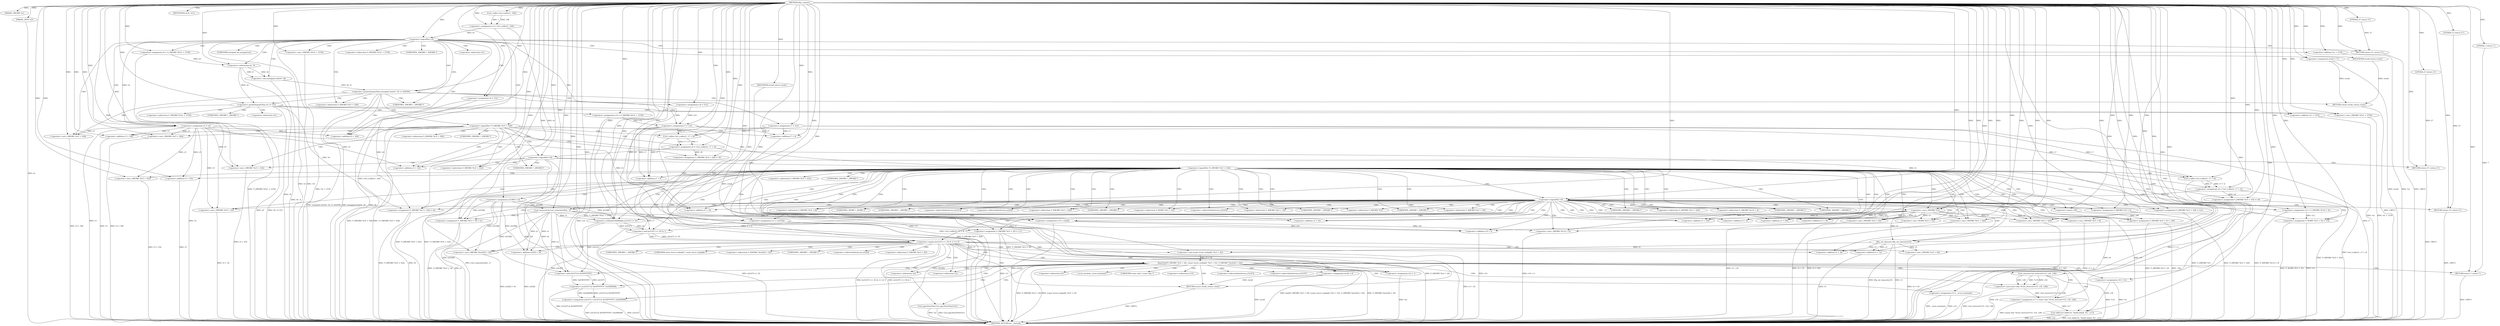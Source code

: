 digraph tftp_connect {  
"1000116" [label = "(METHOD,tftp_connect)" ]
"1000419" [label = "(METHOD_RETURN,int __fastcall)" ]
"1000117" [label = "(PARAM,_DWORD *a1)" ]
"1000118" [label = "(PARAM,_BYTE *a2)" ]
"1000135" [label = "(<operator>.assignment,v4 = Curl_ccalloc(1, 336))" ]
"1000137" [label = "(Curl_ccalloc,Curl_ccalloc(1, 336))" ]
"1000140" [label = "(<operator>.assignment,a1[188] = v4)" ]
"1000146" [label = "(<operator>.logicalNot,!v4)" ]
"1000148" [label = "(RETURN,return 27;,return 27;)" ]
"1000149" [label = "(LITERAL,27,return 27;)" ]
"1000150" [label = "(<operator>.assignment,v5 = v4)" ]
"1000153" [label = "(<operator>.assignment,v6 = *(_DWORD *)(*a1 + 1576))" ]
"1000156" [label = "(<operator>.cast,(_DWORD *)(*a1 + 1576))" ]
"1000158" [label = "(<operator>.addition,*a1 + 1576)" ]
"1000163" [label = "(IDENTIFIER,v6,if ( v6 ))" ]
"1000165" [label = "(<operator>.assignment,result = 71)" ]
"1000169" [label = "(<operator>.greaterEqualsThan,(unsigned int)(v6 - 8) >= 0xFFB1)" ]
"1000170" [label = "(<operator>.cast,(unsigned int)(v6 - 8))" ]
"1000172" [label = "(<operator>.subtraction,v6 - 8)" ]
"1000176" [label = "(RETURN,return result;,return result;)" ]
"1000177" [label = "(IDENTIFIER,result,return result;)" ]
"1000178" [label = "(<operator>.assignment,v14 = 512)" ]
"1000182" [label = "(<operator>.greaterEqualsThan,v6 >= 512)" ]
"1000185" [label = "(<operator>.assignment,v14 = *(_DWORD *)(*a1 + 1576))" ]
"1000188" [label = "(<operator>.cast,(_DWORD *)(*a1 + 1576))" ]
"1000190" [label = "(<operator>.addition,*a1 + 1576)" ]
"1000194" [label = "(<operator>.assignment,v7 = v14)" ]
"1000199" [label = "(<operator>.assignment,v6 = 512)" ]
"1000202" [label = "(<operator>.assignment,v7 = 512)" ]
"1000206" [label = "(<operator>.logicalNot,!*(_DWORD *)(v5 + 328))" ]
"1000208" [label = "(<operator>.cast,(_DWORD *)(v5 + 328))" ]
"1000210" [label = "(<operator>.addition,v5 + 328)" ]
"1000214" [label = "(<operator>.assignment,v8 = Curl_ccalloc(1, v7 + 4))" ]
"1000216" [label = "(Curl_ccalloc,Curl_ccalloc(1, v7 + 4))" ]
"1000218" [label = "(<operator>.addition,v7 + 4)" ]
"1000221" [label = "(<operator>.assignment,*(_DWORD *)(v5 + 328) = v8)" ]
"1000223" [label = "(<operator>.cast,(_DWORD *)(v5 + 328))" ]
"1000225" [label = "(<operator>.addition,v5 + 328)" ]
"1000230" [label = "(<operator>.logicalNot,!v8)" ]
"1000232" [label = "(RETURN,return 27;,return 27;)" ]
"1000233" [label = "(LITERAL,27,return 27;)" ]
"1000235" [label = "(<operator>.logicalNot,!*(_DWORD *)(v5 + 332))" ]
"1000237" [label = "(<operator>.cast,(_DWORD *)(v5 + 332))" ]
"1000239" [label = "(<operator>.addition,v5 + 332)" ]
"1000243" [label = "(<operator>.assignment,v9 = Curl_ccalloc(1, v7 + 4))" ]
"1000245" [label = "(Curl_ccalloc,Curl_ccalloc(1, v7 + 4))" ]
"1000247" [label = "(<operator>.addition,v7 + 4)" ]
"1000250" [label = "(<operator>.assignment,*(_DWORD *)(v5 + 332) = v9)" ]
"1000252" [label = "(<operator>.cast,(_DWORD *)(v5 + 332))" ]
"1000254" [label = "(<operator>.addition,v5 + 332)" ]
"1000259" [label = "(<operator>.logicalNot,!v9)" ]
"1000261" [label = "(RETURN,return 27;,return 27;)" ]
"1000262" [label = "(LITERAL,27,return 27;)" ]
"1000263" [label = "(Curl_conncontrol,Curl_conncontrol(a1, 1))" ]
"1000266" [label = "(<operator>.assignment,v10 = a1[20])" ]
"1000271" [label = "(<operator>.assignment,v11 = a1[105])" ]
"1000276" [label = "(<operator>.assignment,*(_DWORD *)(v5 + 16) = a1)" ]
"1000278" [label = "(<operator>.cast,(_DWORD *)(v5 + 16))" ]
"1000280" [label = "(<operator>.addition,v5 + 16)" ]
"1000284" [label = "(<operator>.assignment,*(_DWORD *)v5 = 0)" ]
"1000286" [label = "(<operator>.cast,(_DWORD *)v5)" ]
"1000290" [label = "(<operator>.assignment,*(_DWORD *)(v5 + 20) = v11)" ]
"1000292" [label = "(<operator>.cast,(_DWORD *)(v5 + 20))" ]
"1000294" [label = "(<operator>.addition,v5 + 20)" ]
"1000298" [label = "(<operator>.assignment,*(_DWORD *)(v5 + 324) = v6)" ]
"1000300" [label = "(<operator>.cast,(_DWORD *)(v5 + 324))" ]
"1000302" [label = "(<operator>.addition,v5 + 324)" ]
"1000306" [label = "(<operator>.assignment,*(_DWORD *)(v5 + 8) = -100)" ]
"1000308" [label = "(<operator>.cast,(_DWORD *)(v5 + 8))" ]
"1000310" [label = "(<operator>.addition,v5 + 8)" ]
"1000313" [label = "(<operator>.minus,-100)" ]
"1000315" [label = "(<operator>.assignment,v12 = *(_DWORD *)(v10 + 4))" ]
"1000318" [label = "(<operator>.cast,(_DWORD *)(v10 + 4))" ]
"1000320" [label = "(<operator>.addition,v10 + 4)" ]
"1000323" [label = "(<operator>.assignment,*(_DWORD *)(v5 + 320) = 512)" ]
"1000325" [label = "(<operator>.cast,(_DWORD *)(v5 + 320))" ]
"1000327" [label = "(<operator>.addition,v5 + 320)" ]
"1000331" [label = "(<operator>.assignment,*(_WORD *)(v5 + 52) = v12)" ]
"1000333" [label = "(<operator>.cast,(_WORD *)(v5 + 52))" ]
"1000335" [label = "(<operator>.addition,v5 + 52)" ]
"1000339" [label = "(tftp_set_timeouts,tftp_set_timeouts(v5))" ]
"1000342" [label = "(<operator>.equals,((a1[147] >> 25) & 1) == 0)" ]
"1000343" [label = "(<operator>.and,(a1[147] >> 25) & 1)" ]
"1000344" [label = "(<operator>.arithmeticShiftRight,a1[147] >> 25)" ]
"1000353" [label = "(bind,bind(*(_DWORD *)(v5 + 20), (const struct sockaddr *)(v5 + 52), *(_DWORD *)(a1[20] + 16)))" ]
"1000355" [label = "(<operator>.cast,(_DWORD *)(v5 + 20))" ]
"1000357" [label = "(<operator>.addition,v5 + 20)" ]
"1000360" [label = "(<operator>.cast,(const struct sockaddr *)(v5 + 52))" ]
"1000362" [label = "(<operator>.addition,v5 + 52)" ]
"1000366" [label = "(<operator>.cast,(_DWORD *)(a1[20] + 16))" ]
"1000368" [label = "(<operator>.addition,a1[20] + 16)" ]
"1000374" [label = "(<operator>.assignment,v16 = *a1)" ]
"1000378" [label = "(<operator>.assignment,v15 = _errno_location())" ]
"1000381" [label = "(<operator>.assignment,v17 = (const char *)Curl_strerror(*v15, v18, 128))" ]
"1000383" [label = "(<operator>.cast,(const char *)Curl_strerror(*v15, v18, 128))" ]
"1000385" [label = "(Curl_strerror,Curl_strerror(*v15, v18, 128))" ]
"1000390" [label = "(Curl_failf,Curl_failf(v16, \"bind() failed; %s\", v17))" ]
"1000394" [label = "(RETURN,return 7;,return 7;)" ]
"1000395" [label = "(LITERAL,7,return 7;)" ]
"1000396" [label = "(<operator>.assignment,a1[147] = a1[147] & 0xFDFFFFFF | 0x2000000)" ]
"1000400" [label = "(<operator>.or,a1[147] & 0xFDFFFFFF | 0x2000000)" ]
"1000401" [label = "(<operator>.and,a1[147] & 0xFDFFFFFF)" ]
"1000407" [label = "(Curl_pgrsStartNow,Curl_pgrsStartNow(*a1))" ]
"1000410" [label = "(<operator>.assignment,result = 0)" ]
"1000413" [label = "(<operator>.assignment,*a2 = 1)" ]
"1000417" [label = "(RETURN,return result;,return result;)" ]
"1000418" [label = "(IDENTIFIER,result,return result;)" ]
"1000155" [label = "(<operator>.indirection,*(_DWORD *)(*a1 + 1576))" ]
"1000157" [label = "(UNKNOWN,_DWORD *,_DWORD *)" ]
"1000159" [label = "(<operator>.indirection,*a1)" ]
"1000171" [label = "(UNKNOWN,unsigned int,unsigned int)" ]
"1000187" [label = "(<operator>.indirection,*(_DWORD *)(*a1 + 1576))" ]
"1000189" [label = "(UNKNOWN,_DWORD *,_DWORD *)" ]
"1000191" [label = "(<operator>.indirection,*a1)" ]
"1000207" [label = "(<operator>.indirection,*(_DWORD *)(v5 + 328))" ]
"1000209" [label = "(UNKNOWN,_DWORD *,_DWORD *)" ]
"1000222" [label = "(<operator>.indirection,*(_DWORD *)(v5 + 328))" ]
"1000224" [label = "(UNKNOWN,_DWORD *,_DWORD *)" ]
"1000236" [label = "(<operator>.indirection,*(_DWORD *)(v5 + 332))" ]
"1000238" [label = "(UNKNOWN,_DWORD *,_DWORD *)" ]
"1000251" [label = "(<operator>.indirection,*(_DWORD *)(v5 + 332))" ]
"1000253" [label = "(UNKNOWN,_DWORD *,_DWORD *)" ]
"1000268" [label = "(<operator>.indirectIndexAccess,a1[20])" ]
"1000273" [label = "(<operator>.indirectIndexAccess,a1[105])" ]
"1000277" [label = "(<operator>.indirection,*(_DWORD *)(v5 + 16))" ]
"1000279" [label = "(UNKNOWN,_DWORD *,_DWORD *)" ]
"1000285" [label = "(<operator>.indirection,*(_DWORD *)v5)" ]
"1000287" [label = "(UNKNOWN,_DWORD *,_DWORD *)" ]
"1000291" [label = "(<operator>.indirection,*(_DWORD *)(v5 + 20))" ]
"1000293" [label = "(UNKNOWN,_DWORD *,_DWORD *)" ]
"1000299" [label = "(<operator>.indirection,*(_DWORD *)(v5 + 324))" ]
"1000301" [label = "(UNKNOWN,_DWORD *,_DWORD *)" ]
"1000307" [label = "(<operator>.indirection,*(_DWORD *)(v5 + 8))" ]
"1000309" [label = "(UNKNOWN,_DWORD *,_DWORD *)" ]
"1000317" [label = "(<operator>.indirection,*(_DWORD *)(v10 + 4))" ]
"1000319" [label = "(UNKNOWN,_DWORD *,_DWORD *)" ]
"1000324" [label = "(<operator>.indirection,*(_DWORD *)(v5 + 320))" ]
"1000326" [label = "(UNKNOWN,_DWORD *,_DWORD *)" ]
"1000332" [label = "(<operator>.indirection,*(_WORD *)(v5 + 52))" ]
"1000334" [label = "(UNKNOWN,_WORD *,_WORD *)" ]
"1000345" [label = "(<operator>.indirectIndexAccess,a1[147])" ]
"1000354" [label = "(<operator>.indirection,*(_DWORD *)(v5 + 20))" ]
"1000356" [label = "(UNKNOWN,_DWORD *,_DWORD *)" ]
"1000361" [label = "(UNKNOWN,const struct sockaddr *,const struct sockaddr *)" ]
"1000365" [label = "(<operator>.indirection,*(_DWORD *)(a1[20] + 16))" ]
"1000367" [label = "(UNKNOWN,_DWORD *,_DWORD *)" ]
"1000369" [label = "(<operator>.indirectIndexAccess,a1[20])" ]
"1000376" [label = "(<operator>.indirection,*a1)" ]
"1000380" [label = "(_errno_location,_errno_location())" ]
"1000384" [label = "(UNKNOWN,const char *,const char *)" ]
"1000386" [label = "(<operator>.indirection,*v15)" ]
"1000397" [label = "(<operator>.indirectIndexAccess,a1[147])" ]
"1000402" [label = "(<operator>.indirectIndexAccess,a1[147])" ]
"1000408" [label = "(<operator>.indirection,*a1)" ]
"1000414" [label = "(<operator>.indirection,*a2)" ]
  "1000148" -> "1000419"  [ label = "DDG: <RET>"] 
  "1000417" -> "1000419"  [ label = "DDG: <RET>"] 
  "1000259" -> "1000419"  [ label = "DDG: v9"] 
  "1000325" -> "1000419"  [ label = "DDG: v5 + 320"] 
  "1000292" -> "1000419"  [ label = "DDG: v5 + 20"] 
  "1000216" -> "1000419"  [ label = "DDG: v7 + 4"] 
  "1000342" -> "1000419"  [ label = "DDG: ((a1[147] >> 25) & 1) == 0"] 
  "1000199" -> "1000419"  [ label = "DDG: v6"] 
  "1000190" -> "1000419"  [ label = "DDG: *a1"] 
  "1000407" -> "1000419"  [ label = "DDG: Curl_pgrsStartNow(*a1)"] 
  "1000333" -> "1000419"  [ label = "DDG: v5 + 52"] 
  "1000306" -> "1000419"  [ label = "DDG: *(_DWORD *)(v5 + 8)"] 
  "1000202" -> "1000419"  [ label = "DDG: v7"] 
  "1000237" -> "1000419"  [ label = "DDG: v5 + 332"] 
  "1000165" -> "1000419"  [ label = "DDG: result"] 
  "1000343" -> "1000419"  [ label = "DDG: a1[147] >> 25"] 
  "1000259" -> "1000419"  [ label = "DDG: !v9"] 
  "1000353" -> "1000419"  [ label = "DDG: bind(*(_DWORD *)(v5 + 20), (const struct sockaddr *)(v5 + 52), *(_DWORD *)(a1[20] + 16))"] 
  "1000320" -> "1000419"  [ label = "DDG: v10"] 
  "1000118" -> "1000419"  [ label = "DDG: a2"] 
  "1000230" -> "1000419"  [ label = "DDG: !v8"] 
  "1000400" -> "1000419"  [ label = "DDG: a1[147] & 0xFDFFFFFF"] 
  "1000306" -> "1000419"  [ label = "DDG: -100"] 
  "1000390" -> "1000419"  [ label = "DDG: v17"] 
  "1000368" -> "1000419"  [ label = "DDG: a1[20]"] 
  "1000378" -> "1000419"  [ label = "DDG: _errno_location()"] 
  "1000150" -> "1000419"  [ label = "DDG: v4"] 
  "1000135" -> "1000419"  [ label = "DDG: Curl_ccalloc(1, 336)"] 
  "1000276" -> "1000419"  [ label = "DDG: a1"] 
  "1000374" -> "1000419"  [ label = "DDG: *a1"] 
  "1000318" -> "1000419"  [ label = "DDG: v10 + 4"] 
  "1000390" -> "1000419"  [ label = "DDG: v16"] 
  "1000396" -> "1000419"  [ label = "DDG: a1[147] & 0xFDFFFFFF | 0x2000000"] 
  "1000225" -> "1000419"  [ label = "DDG: v5"] 
  "1000366" -> "1000419"  [ label = "DDG: a1[20] + 16"] 
  "1000300" -> "1000419"  [ label = "DDG: v5 + 324"] 
  "1000266" -> "1000419"  [ label = "DDG: a1[20]"] 
  "1000182" -> "1000419"  [ label = "DDG: v6"] 
  "1000353" -> "1000419"  [ label = "DDG: *(_DWORD *)(a1[20] + 16)"] 
  "1000344" -> "1000419"  [ label = "DDG: a1[147]"] 
  "1000182" -> "1000419"  [ label = "DDG: v6 >= 512"] 
  "1000308" -> "1000419"  [ label = "DDG: v5 + 8"] 
  "1000146" -> "1000419"  [ label = "DDG: v4"] 
  "1000235" -> "1000419"  [ label = "DDG: *(_DWORD *)(v5 + 332)"] 
  "1000153" -> "1000419"  [ label = "DDG: *(_DWORD *)(*a1 + 1576)"] 
  "1000156" -> "1000419"  [ label = "DDG: *a1 + 1576"] 
  "1000245" -> "1000419"  [ label = "DDG: v7 + 4"] 
  "1000188" -> "1000419"  [ label = "DDG: *a1 + 1576"] 
  "1000276" -> "1000419"  [ label = "DDG: *(_DWORD *)(v5 + 16)"] 
  "1000383" -> "1000419"  [ label = "DDG: Curl_strerror(*v15, v18, 128)"] 
  "1000263" -> "1000419"  [ label = "DDG: Curl_conncontrol(a1, 1)"] 
  "1000158" -> "1000419"  [ label = "DDG: *a1"] 
  "1000254" -> "1000419"  [ label = "DDG: v5"] 
  "1000206" -> "1000419"  [ label = "DDG: *(_DWORD *)(v5 + 328)"] 
  "1000221" -> "1000419"  [ label = "DDG: *(_DWORD *)(v5 + 328)"] 
  "1000378" -> "1000419"  [ label = "DDG: v15"] 
  "1000247" -> "1000419"  [ label = "DDG: v7"] 
  "1000342" -> "1000419"  [ label = "DDG: (a1[147] >> 25) & 1"] 
  "1000169" -> "1000419"  [ label = "DDG: (unsigned int)(v6 - 8)"] 
  "1000223" -> "1000419"  [ label = "DDG: v5 + 328"] 
  "1000290" -> "1000419"  [ label = "DDG: *(_DWORD *)(v5 + 20)"] 
  "1000230" -> "1000419"  [ label = "DDG: v8"] 
  "1000315" -> "1000419"  [ label = "DDG: *(_DWORD *)(v10 + 4)"] 
  "1000331" -> "1000419"  [ label = "DDG: *(_WORD *)(v5 + 52)"] 
  "1000410" -> "1000419"  [ label = "DDG: result"] 
  "1000407" -> "1000419"  [ label = "DDG: *a1"] 
  "1000385" -> "1000419"  [ label = "DDG: v18"] 
  "1000140" -> "1000419"  [ label = "DDG: a1[188]"] 
  "1000278" -> "1000419"  [ label = "DDG: v5 + 16"] 
  "1000206" -> "1000419"  [ label = "DDG: !*(_DWORD *)(v5 + 328)"] 
  "1000185" -> "1000419"  [ label = "DDG: *(_DWORD *)(*a1 + 1576)"] 
  "1000271" -> "1000419"  [ label = "DDG: a1[105]"] 
  "1000194" -> "1000419"  [ label = "DDG: v14"] 
  "1000298" -> "1000419"  [ label = "DDG: *(_DWORD *)(v5 + 324)"] 
  "1000169" -> "1000419"  [ label = "DDG: (unsigned int)(v6 - 8) >= 0xFFB1"] 
  "1000339" -> "1000419"  [ label = "DDG: tftp_set_timeouts(v5)"] 
  "1000353" -> "1000419"  [ label = "DDG: *(_DWORD *)(v5 + 20)"] 
  "1000362" -> "1000419"  [ label = "DDG: v5"] 
  "1000214" -> "1000419"  [ label = "DDG: Curl_ccalloc(1, v7 + 4)"] 
  "1000396" -> "1000419"  [ label = "DDG: a1[147]"] 
  "1000381" -> "1000419"  [ label = "DDG: (const char *)Curl_strerror(*v15, v18, 128)"] 
  "1000355" -> "1000419"  [ label = "DDG: v5 + 20"] 
  "1000208" -> "1000419"  [ label = "DDG: v5 + 328"] 
  "1000298" -> "1000419"  [ label = "DDG: v6"] 
  "1000172" -> "1000419"  [ label = "DDG: v6"] 
  "1000339" -> "1000419"  [ label = "DDG: v5"] 
  "1000252" -> "1000419"  [ label = "DDG: v5 + 332"] 
  "1000194" -> "1000419"  [ label = "DDG: v7"] 
  "1000170" -> "1000419"  [ label = "DDG: v6 - 8"] 
  "1000290" -> "1000419"  [ label = "DDG: v11"] 
  "1000323" -> "1000419"  [ label = "DDG: *(_DWORD *)(v5 + 320)"] 
  "1000243" -> "1000419"  [ label = "DDG: Curl_ccalloc(1, v7 + 4)"] 
  "1000331" -> "1000419"  [ label = "DDG: v12"] 
  "1000146" -> "1000419"  [ label = "DDG: !v4"] 
  "1000360" -> "1000419"  [ label = "DDG: v5 + 52"] 
  "1000385" -> "1000419"  [ label = "DDG: *v15"] 
  "1000390" -> "1000419"  [ label = "DDG: Curl_failf(v16, \"bind() failed; %s\", v17)"] 
  "1000218" -> "1000419"  [ label = "DDG: v7"] 
  "1000150" -> "1000419"  [ label = "DDG: v5"] 
  "1000235" -> "1000419"  [ label = "DDG: !*(_DWORD *)(v5 + 332)"] 
  "1000284" -> "1000419"  [ label = "DDG: *(_DWORD *)v5"] 
  "1000250" -> "1000419"  [ label = "DDG: *(_DWORD *)(v5 + 332)"] 
  "1000413" -> "1000419"  [ label = "DDG: *a2"] 
  "1000353" -> "1000419"  [ label = "DDG: (const struct sockaddr *)(v5 + 52)"] 
  "1000261" -> "1000419"  [ label = "DDG: <RET>"] 
  "1000394" -> "1000419"  [ label = "DDG: <RET>"] 
  "1000232" -> "1000419"  [ label = "DDG: <RET>"] 
  "1000176" -> "1000419"  [ label = "DDG: <RET>"] 
  "1000116" -> "1000117"  [ label = "DDG: "] 
  "1000116" -> "1000118"  [ label = "DDG: "] 
  "1000137" -> "1000135"  [ label = "DDG: 1"] 
  "1000137" -> "1000135"  [ label = "DDG: 336"] 
  "1000116" -> "1000135"  [ label = "DDG: "] 
  "1000116" -> "1000137"  [ label = "DDG: "] 
  "1000135" -> "1000140"  [ label = "DDG: v4"] 
  "1000116" -> "1000140"  [ label = "DDG: "] 
  "1000116" -> "1000146"  [ label = "DDG: "] 
  "1000135" -> "1000146"  [ label = "DDG: v4"] 
  "1000149" -> "1000148"  [ label = "DDG: 27"] 
  "1000116" -> "1000148"  [ label = "DDG: "] 
  "1000116" -> "1000149"  [ label = "DDG: "] 
  "1000146" -> "1000150"  [ label = "DDG: v4"] 
  "1000116" -> "1000150"  [ label = "DDG: "] 
  "1000116" -> "1000153"  [ label = "DDG: "] 
  "1000116" -> "1000156"  [ label = "DDG: "] 
  "1000116" -> "1000158"  [ label = "DDG: "] 
  "1000116" -> "1000163"  [ label = "DDG: "] 
  "1000116" -> "1000165"  [ label = "DDG: "] 
  "1000170" -> "1000169"  [ label = "DDG: v6 - 8"] 
  "1000172" -> "1000170"  [ label = "DDG: v6"] 
  "1000172" -> "1000170"  [ label = "DDG: 8"] 
  "1000153" -> "1000172"  [ label = "DDG: v6"] 
  "1000116" -> "1000172"  [ label = "DDG: "] 
  "1000116" -> "1000169"  [ label = "DDG: "] 
  "1000177" -> "1000176"  [ label = "DDG: result"] 
  "1000165" -> "1000176"  [ label = "DDG: result"] 
  "1000116" -> "1000177"  [ label = "DDG: "] 
  "1000116" -> "1000178"  [ label = "DDG: "] 
  "1000172" -> "1000182"  [ label = "DDG: v6"] 
  "1000116" -> "1000182"  [ label = "DDG: "] 
  "1000116" -> "1000185"  [ label = "DDG: "] 
  "1000116" -> "1000188"  [ label = "DDG: "] 
  "1000116" -> "1000190"  [ label = "DDG: "] 
  "1000178" -> "1000194"  [ label = "DDG: v14"] 
  "1000185" -> "1000194"  [ label = "DDG: v14"] 
  "1000116" -> "1000194"  [ label = "DDG: "] 
  "1000116" -> "1000199"  [ label = "DDG: "] 
  "1000116" -> "1000202"  [ label = "DDG: "] 
  "1000150" -> "1000208"  [ label = "DDG: v5"] 
  "1000116" -> "1000208"  [ label = "DDG: "] 
  "1000150" -> "1000210"  [ label = "DDG: v5"] 
  "1000116" -> "1000210"  [ label = "DDG: "] 
  "1000216" -> "1000214"  [ label = "DDG: 1"] 
  "1000216" -> "1000214"  [ label = "DDG: v7 + 4"] 
  "1000116" -> "1000214"  [ label = "DDG: "] 
  "1000116" -> "1000216"  [ label = "DDG: "] 
  "1000202" -> "1000216"  [ label = "DDG: v7"] 
  "1000194" -> "1000216"  [ label = "DDG: v7"] 
  "1000202" -> "1000218"  [ label = "DDG: v7"] 
  "1000194" -> "1000218"  [ label = "DDG: v7"] 
  "1000116" -> "1000218"  [ label = "DDG: "] 
  "1000214" -> "1000221"  [ label = "DDG: v8"] 
  "1000116" -> "1000221"  [ label = "DDG: "] 
  "1000116" -> "1000223"  [ label = "DDG: "] 
  "1000150" -> "1000223"  [ label = "DDG: v5"] 
  "1000116" -> "1000225"  [ label = "DDG: "] 
  "1000150" -> "1000225"  [ label = "DDG: v5"] 
  "1000116" -> "1000230"  [ label = "DDG: "] 
  "1000214" -> "1000230"  [ label = "DDG: v8"] 
  "1000233" -> "1000232"  [ label = "DDG: 27"] 
  "1000116" -> "1000232"  [ label = "DDG: "] 
  "1000116" -> "1000233"  [ label = "DDG: "] 
  "1000116" -> "1000237"  [ label = "DDG: "] 
  "1000150" -> "1000237"  [ label = "DDG: v5"] 
  "1000116" -> "1000239"  [ label = "DDG: "] 
  "1000150" -> "1000239"  [ label = "DDG: v5"] 
  "1000245" -> "1000243"  [ label = "DDG: 1"] 
  "1000245" -> "1000243"  [ label = "DDG: v7 + 4"] 
  "1000116" -> "1000243"  [ label = "DDG: "] 
  "1000116" -> "1000245"  [ label = "DDG: "] 
  "1000202" -> "1000245"  [ label = "DDG: v7"] 
  "1000194" -> "1000245"  [ label = "DDG: v7"] 
  "1000202" -> "1000247"  [ label = "DDG: v7"] 
  "1000194" -> "1000247"  [ label = "DDG: v7"] 
  "1000116" -> "1000247"  [ label = "DDG: "] 
  "1000243" -> "1000250"  [ label = "DDG: v9"] 
  "1000116" -> "1000250"  [ label = "DDG: "] 
  "1000116" -> "1000252"  [ label = "DDG: "] 
  "1000150" -> "1000252"  [ label = "DDG: v5"] 
  "1000116" -> "1000254"  [ label = "DDG: "] 
  "1000150" -> "1000254"  [ label = "DDG: v5"] 
  "1000116" -> "1000259"  [ label = "DDG: "] 
  "1000243" -> "1000259"  [ label = "DDG: v9"] 
  "1000262" -> "1000261"  [ label = "DDG: 27"] 
  "1000116" -> "1000261"  [ label = "DDG: "] 
  "1000116" -> "1000262"  [ label = "DDG: "] 
  "1000140" -> "1000263"  [ label = "DDG: a1[188]"] 
  "1000116" -> "1000263"  [ label = "DDG: "] 
  "1000263" -> "1000266"  [ label = "DDG: a1"] 
  "1000116" -> "1000266"  [ label = "DDG: "] 
  "1000263" -> "1000271"  [ label = "DDG: a1"] 
  "1000116" -> "1000271"  [ label = "DDG: "] 
  "1000140" -> "1000276"  [ label = "DDG: a1[188]"] 
  "1000263" -> "1000276"  [ label = "DDG: a1"] 
  "1000116" -> "1000276"  [ label = "DDG: "] 
  "1000116" -> "1000278"  [ label = "DDG: "] 
  "1000150" -> "1000278"  [ label = "DDG: v5"] 
  "1000116" -> "1000280"  [ label = "DDG: "] 
  "1000150" -> "1000280"  [ label = "DDG: v5"] 
  "1000116" -> "1000284"  [ label = "DDG: "] 
  "1000116" -> "1000286"  [ label = "DDG: "] 
  "1000150" -> "1000286"  [ label = "DDG: v5"] 
  "1000271" -> "1000290"  [ label = "DDG: v11"] 
  "1000116" -> "1000290"  [ label = "DDG: "] 
  "1000286" -> "1000292"  [ label = "DDG: v5"] 
  "1000116" -> "1000292"  [ label = "DDG: "] 
  "1000286" -> "1000294"  [ label = "DDG: v5"] 
  "1000116" -> "1000294"  [ label = "DDG: "] 
  "1000199" -> "1000298"  [ label = "DDG: v6"] 
  "1000182" -> "1000298"  [ label = "DDG: v6"] 
  "1000116" -> "1000298"  [ label = "DDG: "] 
  "1000116" -> "1000300"  [ label = "DDG: "] 
  "1000286" -> "1000300"  [ label = "DDG: v5"] 
  "1000116" -> "1000302"  [ label = "DDG: "] 
  "1000286" -> "1000302"  [ label = "DDG: v5"] 
  "1000313" -> "1000306"  [ label = "DDG: 100"] 
  "1000116" -> "1000308"  [ label = "DDG: "] 
  "1000286" -> "1000308"  [ label = "DDG: v5"] 
  "1000116" -> "1000310"  [ label = "DDG: "] 
  "1000286" -> "1000310"  [ label = "DDG: v5"] 
  "1000116" -> "1000313"  [ label = "DDG: "] 
  "1000116" -> "1000315"  [ label = "DDG: "] 
  "1000266" -> "1000318"  [ label = "DDG: v10"] 
  "1000116" -> "1000318"  [ label = "DDG: "] 
  "1000266" -> "1000320"  [ label = "DDG: v10"] 
  "1000116" -> "1000320"  [ label = "DDG: "] 
  "1000116" -> "1000323"  [ label = "DDG: "] 
  "1000116" -> "1000325"  [ label = "DDG: "] 
  "1000286" -> "1000325"  [ label = "DDG: v5"] 
  "1000116" -> "1000327"  [ label = "DDG: "] 
  "1000286" -> "1000327"  [ label = "DDG: v5"] 
  "1000315" -> "1000331"  [ label = "DDG: v12"] 
  "1000116" -> "1000331"  [ label = "DDG: "] 
  "1000116" -> "1000333"  [ label = "DDG: "] 
  "1000286" -> "1000333"  [ label = "DDG: v5"] 
  "1000116" -> "1000335"  [ label = "DDG: "] 
  "1000286" -> "1000335"  [ label = "DDG: v5"] 
  "1000116" -> "1000339"  [ label = "DDG: "] 
  "1000286" -> "1000339"  [ label = "DDG: v5"] 
  "1000343" -> "1000342"  [ label = "DDG: a1[147] >> 25"] 
  "1000343" -> "1000342"  [ label = "DDG: 1"] 
  "1000344" -> "1000343"  [ label = "DDG: a1[147]"] 
  "1000344" -> "1000343"  [ label = "DDG: 25"] 
  "1000140" -> "1000344"  [ label = "DDG: a1[188]"] 
  "1000263" -> "1000344"  [ label = "DDG: a1"] 
  "1000116" -> "1000344"  [ label = "DDG: "] 
  "1000116" -> "1000343"  [ label = "DDG: "] 
  "1000116" -> "1000342"  [ label = "DDG: "] 
  "1000290" -> "1000353"  [ label = "DDG: *(_DWORD *)(v5 + 20)"] 
  "1000339" -> "1000355"  [ label = "DDG: v5"] 
  "1000116" -> "1000355"  [ label = "DDG: "] 
  "1000339" -> "1000357"  [ label = "DDG: v5"] 
  "1000116" -> "1000357"  [ label = "DDG: "] 
  "1000360" -> "1000353"  [ label = "DDG: v5 + 52"] 
  "1000116" -> "1000360"  [ label = "DDG: "] 
  "1000339" -> "1000360"  [ label = "DDG: v5"] 
  "1000116" -> "1000362"  [ label = "DDG: "] 
  "1000339" -> "1000362"  [ label = "DDG: v5"] 
  "1000140" -> "1000366"  [ label = "DDG: a1[188]"] 
  "1000263" -> "1000366"  [ label = "DDG: a1"] 
  "1000116" -> "1000366"  [ label = "DDG: "] 
  "1000140" -> "1000368"  [ label = "DDG: a1[188]"] 
  "1000263" -> "1000368"  [ label = "DDG: a1"] 
  "1000116" -> "1000368"  [ label = "DDG: "] 
  "1000116" -> "1000374"  [ label = "DDG: "] 
  "1000116" -> "1000378"  [ label = "DDG: "] 
  "1000383" -> "1000381"  [ label = "DDG: Curl_strerror(*v15, v18, 128)"] 
  "1000116" -> "1000381"  [ label = "DDG: "] 
  "1000385" -> "1000383"  [ label = "DDG: *v15"] 
  "1000385" -> "1000383"  [ label = "DDG: v18"] 
  "1000385" -> "1000383"  [ label = "DDG: 128"] 
  "1000116" -> "1000385"  [ label = "DDG: "] 
  "1000374" -> "1000390"  [ label = "DDG: v16"] 
  "1000116" -> "1000390"  [ label = "DDG: "] 
  "1000381" -> "1000390"  [ label = "DDG: v17"] 
  "1000395" -> "1000394"  [ label = "DDG: 7"] 
  "1000116" -> "1000394"  [ label = "DDG: "] 
  "1000116" -> "1000395"  [ label = "DDG: "] 
  "1000400" -> "1000396"  [ label = "DDG: a1[147] & 0xFDFFFFFF"] 
  "1000400" -> "1000396"  [ label = "DDG: 0x2000000"] 
  "1000401" -> "1000400"  [ label = "DDG: a1[147]"] 
  "1000401" -> "1000400"  [ label = "DDG: 0xFDFFFFFF"] 
  "1000344" -> "1000401"  [ label = "DDG: a1[147]"] 
  "1000140" -> "1000401"  [ label = "DDG: a1[188]"] 
  "1000263" -> "1000401"  [ label = "DDG: a1"] 
  "1000116" -> "1000401"  [ label = "DDG: "] 
  "1000116" -> "1000400"  [ label = "DDG: "] 
  "1000116" -> "1000410"  [ label = "DDG: "] 
  "1000116" -> "1000413"  [ label = "DDG: "] 
  "1000418" -> "1000417"  [ label = "DDG: result"] 
  "1000410" -> "1000417"  [ label = "DDG: result"] 
  "1000116" -> "1000418"  [ label = "DDG: "] 
  "1000146" -> "1000159"  [ label = "CDG: "] 
  "1000146" -> "1000158"  [ label = "CDG: "] 
  "1000146" -> "1000157"  [ label = "CDG: "] 
  "1000146" -> "1000156"  [ label = "CDG: "] 
  "1000146" -> "1000155"  [ label = "CDG: "] 
  "1000146" -> "1000153"  [ label = "CDG: "] 
  "1000146" -> "1000150"  [ label = "CDG: "] 
  "1000146" -> "1000148"  [ label = "CDG: "] 
  "1000146" -> "1000172"  [ label = "CDG: "] 
  "1000146" -> "1000171"  [ label = "CDG: "] 
  "1000146" -> "1000170"  [ label = "CDG: "] 
  "1000146" -> "1000169"  [ label = "CDG: "] 
  "1000146" -> "1000165"  [ label = "CDG: "] 
  "1000146" -> "1000208"  [ label = "CDG: "] 
  "1000146" -> "1000207"  [ label = "CDG: "] 
  "1000146" -> "1000206"  [ label = "CDG: "] 
  "1000146" -> "1000202"  [ label = "CDG: "] 
  "1000146" -> "1000199"  [ label = "CDG: "] 
  "1000146" -> "1000210"  [ label = "CDG: "] 
  "1000146" -> "1000209"  [ label = "CDG: "] 
  "1000169" -> "1000176"  [ label = "CDG: "] 
  "1000169" -> "1000182"  [ label = "CDG: "] 
  "1000169" -> "1000178"  [ label = "CDG: "] 
  "1000169" -> "1000208"  [ label = "CDG: "] 
  "1000169" -> "1000207"  [ label = "CDG: "] 
  "1000169" -> "1000206"  [ label = "CDG: "] 
  "1000169" -> "1000194"  [ label = "CDG: "] 
  "1000169" -> "1000210"  [ label = "CDG: "] 
  "1000169" -> "1000209"  [ label = "CDG: "] 
  "1000182" -> "1000191"  [ label = "CDG: "] 
  "1000182" -> "1000190"  [ label = "CDG: "] 
  "1000182" -> "1000189"  [ label = "CDG: "] 
  "1000182" -> "1000188"  [ label = "CDG: "] 
  "1000182" -> "1000187"  [ label = "CDG: "] 
  "1000182" -> "1000185"  [ label = "CDG: "] 
  "1000206" -> "1000224"  [ label = "CDG: "] 
  "1000206" -> "1000223"  [ label = "CDG: "] 
  "1000206" -> "1000222"  [ label = "CDG: "] 
  "1000206" -> "1000221"  [ label = "CDG: "] 
  "1000206" -> "1000218"  [ label = "CDG: "] 
  "1000206" -> "1000216"  [ label = "CDG: "] 
  "1000206" -> "1000214"  [ label = "CDG: "] 
  "1000206" -> "1000239"  [ label = "CDG: "] 
  "1000206" -> "1000238"  [ label = "CDG: "] 
  "1000206" -> "1000237"  [ label = "CDG: "] 
  "1000206" -> "1000236"  [ label = "CDG: "] 
  "1000206" -> "1000235"  [ label = "CDG: "] 
  "1000206" -> "1000230"  [ label = "CDG: "] 
  "1000206" -> "1000225"  [ label = "CDG: "] 
  "1000230" -> "1000239"  [ label = "CDG: "] 
  "1000230" -> "1000238"  [ label = "CDG: "] 
  "1000230" -> "1000237"  [ label = "CDG: "] 
  "1000230" -> "1000236"  [ label = "CDG: "] 
  "1000230" -> "1000235"  [ label = "CDG: "] 
  "1000230" -> "1000232"  [ label = "CDG: "] 
  "1000235" -> "1000254"  [ label = "CDG: "] 
  "1000235" -> "1000253"  [ label = "CDG: "] 
  "1000235" -> "1000252"  [ label = "CDG: "] 
  "1000235" -> "1000251"  [ label = "CDG: "] 
  "1000235" -> "1000250"  [ label = "CDG: "] 
  "1000235" -> "1000247"  [ label = "CDG: "] 
  "1000235" -> "1000245"  [ label = "CDG: "] 
  "1000235" -> "1000243"  [ label = "CDG: "] 
  "1000235" -> "1000271"  [ label = "CDG: "] 
  "1000235" -> "1000268"  [ label = "CDG: "] 
  "1000235" -> "1000266"  [ label = "CDG: "] 
  "1000235" -> "1000263"  [ label = "CDG: "] 
  "1000235" -> "1000259"  [ label = "CDG: "] 
  "1000235" -> "1000287"  [ label = "CDG: "] 
  "1000235" -> "1000286"  [ label = "CDG: "] 
  "1000235" -> "1000285"  [ label = "CDG: "] 
  "1000235" -> "1000284"  [ label = "CDG: "] 
  "1000235" -> "1000280"  [ label = "CDG: "] 
  "1000235" -> "1000279"  [ label = "CDG: "] 
  "1000235" -> "1000278"  [ label = "CDG: "] 
  "1000235" -> "1000277"  [ label = "CDG: "] 
  "1000235" -> "1000276"  [ label = "CDG: "] 
  "1000235" -> "1000273"  [ label = "CDG: "] 
  "1000235" -> "1000302"  [ label = "CDG: "] 
  "1000235" -> "1000301"  [ label = "CDG: "] 
  "1000235" -> "1000300"  [ label = "CDG: "] 
  "1000235" -> "1000299"  [ label = "CDG: "] 
  "1000235" -> "1000298"  [ label = "CDG: "] 
  "1000235" -> "1000294"  [ label = "CDG: "] 
  "1000235" -> "1000293"  [ label = "CDG: "] 
  "1000235" -> "1000292"  [ label = "CDG: "] 
  "1000235" -> "1000291"  [ label = "CDG: "] 
  "1000235" -> "1000290"  [ label = "CDG: "] 
  "1000235" -> "1000320"  [ label = "CDG: "] 
  "1000235" -> "1000319"  [ label = "CDG: "] 
  "1000235" -> "1000318"  [ label = "CDG: "] 
  "1000235" -> "1000317"  [ label = "CDG: "] 
  "1000235" -> "1000315"  [ label = "CDG: "] 
  "1000235" -> "1000313"  [ label = "CDG: "] 
  "1000235" -> "1000310"  [ label = "CDG: "] 
  "1000235" -> "1000309"  [ label = "CDG: "] 
  "1000235" -> "1000308"  [ label = "CDG: "] 
  "1000235" -> "1000307"  [ label = "CDG: "] 
  "1000235" -> "1000306"  [ label = "CDG: "] 
  "1000235" -> "1000335"  [ label = "CDG: "] 
  "1000235" -> "1000334"  [ label = "CDG: "] 
  "1000235" -> "1000333"  [ label = "CDG: "] 
  "1000235" -> "1000332"  [ label = "CDG: "] 
  "1000235" -> "1000331"  [ label = "CDG: "] 
  "1000235" -> "1000327"  [ label = "CDG: "] 
  "1000235" -> "1000326"  [ label = "CDG: "] 
  "1000235" -> "1000325"  [ label = "CDG: "] 
  "1000235" -> "1000324"  [ label = "CDG: "] 
  "1000235" -> "1000323"  [ label = "CDG: "] 
  "1000235" -> "1000345"  [ label = "CDG: "] 
  "1000235" -> "1000344"  [ label = "CDG: "] 
  "1000235" -> "1000343"  [ label = "CDG: "] 
  "1000235" -> "1000342"  [ label = "CDG: "] 
  "1000235" -> "1000339"  [ label = "CDG: "] 
  "1000259" -> "1000271"  [ label = "CDG: "] 
  "1000259" -> "1000268"  [ label = "CDG: "] 
  "1000259" -> "1000266"  [ label = "CDG: "] 
  "1000259" -> "1000263"  [ label = "CDG: "] 
  "1000259" -> "1000261"  [ label = "CDG: "] 
  "1000259" -> "1000287"  [ label = "CDG: "] 
  "1000259" -> "1000286"  [ label = "CDG: "] 
  "1000259" -> "1000285"  [ label = "CDG: "] 
  "1000259" -> "1000284"  [ label = "CDG: "] 
  "1000259" -> "1000280"  [ label = "CDG: "] 
  "1000259" -> "1000279"  [ label = "CDG: "] 
  "1000259" -> "1000278"  [ label = "CDG: "] 
  "1000259" -> "1000277"  [ label = "CDG: "] 
  "1000259" -> "1000276"  [ label = "CDG: "] 
  "1000259" -> "1000273"  [ label = "CDG: "] 
  "1000259" -> "1000302"  [ label = "CDG: "] 
  "1000259" -> "1000301"  [ label = "CDG: "] 
  "1000259" -> "1000300"  [ label = "CDG: "] 
  "1000259" -> "1000299"  [ label = "CDG: "] 
  "1000259" -> "1000298"  [ label = "CDG: "] 
  "1000259" -> "1000294"  [ label = "CDG: "] 
  "1000259" -> "1000293"  [ label = "CDG: "] 
  "1000259" -> "1000292"  [ label = "CDG: "] 
  "1000259" -> "1000291"  [ label = "CDG: "] 
  "1000259" -> "1000290"  [ label = "CDG: "] 
  "1000259" -> "1000320"  [ label = "CDG: "] 
  "1000259" -> "1000319"  [ label = "CDG: "] 
  "1000259" -> "1000318"  [ label = "CDG: "] 
  "1000259" -> "1000317"  [ label = "CDG: "] 
  "1000259" -> "1000315"  [ label = "CDG: "] 
  "1000259" -> "1000313"  [ label = "CDG: "] 
  "1000259" -> "1000310"  [ label = "CDG: "] 
  "1000259" -> "1000309"  [ label = "CDG: "] 
  "1000259" -> "1000308"  [ label = "CDG: "] 
  "1000259" -> "1000307"  [ label = "CDG: "] 
  "1000259" -> "1000306"  [ label = "CDG: "] 
  "1000259" -> "1000335"  [ label = "CDG: "] 
  "1000259" -> "1000334"  [ label = "CDG: "] 
  "1000259" -> "1000333"  [ label = "CDG: "] 
  "1000259" -> "1000332"  [ label = "CDG: "] 
  "1000259" -> "1000331"  [ label = "CDG: "] 
  "1000259" -> "1000327"  [ label = "CDG: "] 
  "1000259" -> "1000326"  [ label = "CDG: "] 
  "1000259" -> "1000325"  [ label = "CDG: "] 
  "1000259" -> "1000324"  [ label = "CDG: "] 
  "1000259" -> "1000323"  [ label = "CDG: "] 
  "1000259" -> "1000345"  [ label = "CDG: "] 
  "1000259" -> "1000344"  [ label = "CDG: "] 
  "1000259" -> "1000343"  [ label = "CDG: "] 
  "1000259" -> "1000342"  [ label = "CDG: "] 
  "1000259" -> "1000339"  [ label = "CDG: "] 
  "1000342" -> "1000417"  [ label = "CDG: "] 
  "1000342" -> "1000368"  [ label = "CDG: "] 
  "1000342" -> "1000367"  [ label = "CDG: "] 
  "1000342" -> "1000366"  [ label = "CDG: "] 
  "1000342" -> "1000365"  [ label = "CDG: "] 
  "1000342" -> "1000362"  [ label = "CDG: "] 
  "1000342" -> "1000361"  [ label = "CDG: "] 
  "1000342" -> "1000360"  [ label = "CDG: "] 
  "1000342" -> "1000357"  [ label = "CDG: "] 
  "1000342" -> "1000356"  [ label = "CDG: "] 
  "1000342" -> "1000355"  [ label = "CDG: "] 
  "1000342" -> "1000354"  [ label = "CDG: "] 
  "1000342" -> "1000353"  [ label = "CDG: "] 
  "1000342" -> "1000369"  [ label = "CDG: "] 
  "1000342" -> "1000414"  [ label = "CDG: "] 
  "1000342" -> "1000413"  [ label = "CDG: "] 
  "1000342" -> "1000410"  [ label = "CDG: "] 
  "1000342" -> "1000408"  [ label = "CDG: "] 
  "1000342" -> "1000407"  [ label = "CDG: "] 
  "1000353" -> "1000417"  [ label = "CDG: "] 
  "1000353" -> "1000384"  [ label = "CDG: "] 
  "1000353" -> "1000383"  [ label = "CDG: "] 
  "1000353" -> "1000381"  [ label = "CDG: "] 
  "1000353" -> "1000380"  [ label = "CDG: "] 
  "1000353" -> "1000378"  [ label = "CDG: "] 
  "1000353" -> "1000376"  [ label = "CDG: "] 
  "1000353" -> "1000374"  [ label = "CDG: "] 
  "1000353" -> "1000400"  [ label = "CDG: "] 
  "1000353" -> "1000397"  [ label = "CDG: "] 
  "1000353" -> "1000396"  [ label = "CDG: "] 
  "1000353" -> "1000394"  [ label = "CDG: "] 
  "1000353" -> "1000390"  [ label = "CDG: "] 
  "1000353" -> "1000386"  [ label = "CDG: "] 
  "1000353" -> "1000385"  [ label = "CDG: "] 
  "1000353" -> "1000414"  [ label = "CDG: "] 
  "1000353" -> "1000413"  [ label = "CDG: "] 
  "1000353" -> "1000410"  [ label = "CDG: "] 
  "1000353" -> "1000408"  [ label = "CDG: "] 
  "1000353" -> "1000407"  [ label = "CDG: "] 
  "1000353" -> "1000402"  [ label = "CDG: "] 
  "1000353" -> "1000401"  [ label = "CDG: "] 
}
